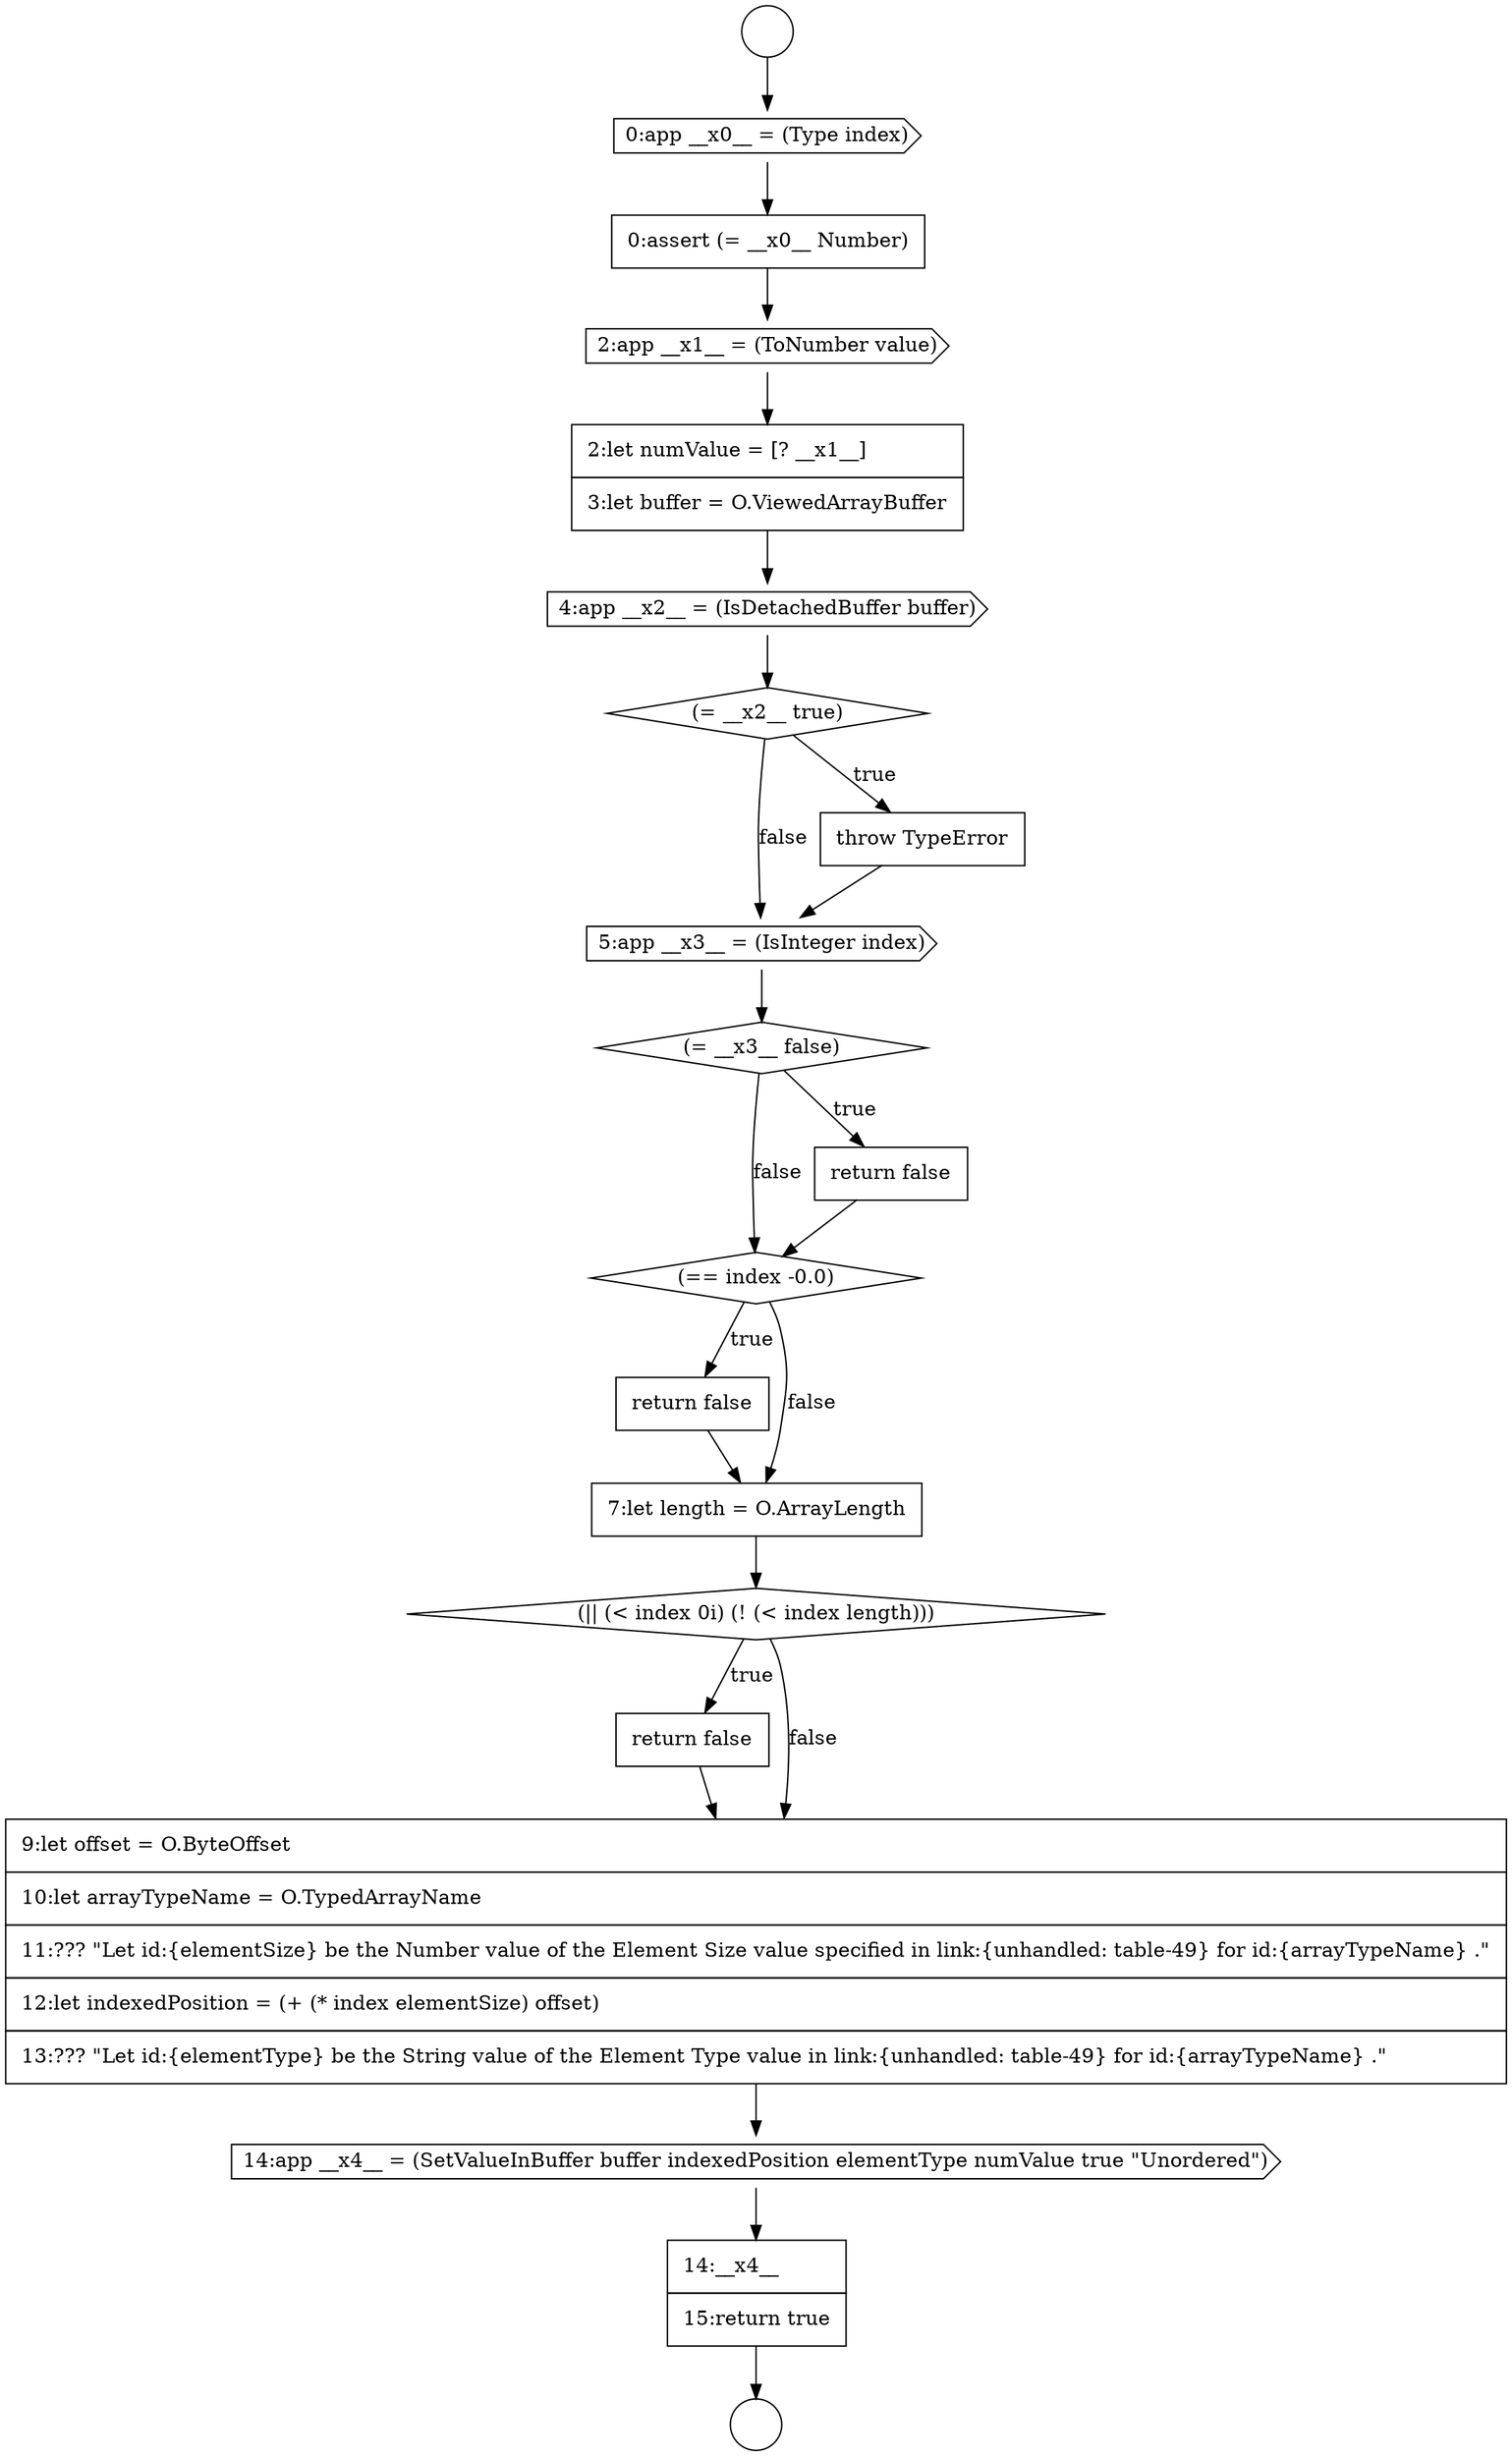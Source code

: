 digraph {
  node2574 [shape=none, margin=0, label=<<font color="black">
    <table border="0" cellborder="1" cellspacing="0" cellpadding="10">
      <tr><td align="left">return false</td></tr>
    </table>
  </font>> color="black" fillcolor="white" style=filled]
  node2565 [shape=cds, label=<<font color="black">2:app __x1__ = (ToNumber value)</font>> color="black" fillcolor="white" style=filled]
  node2577 [shape=none, margin=0, label=<<font color="black">
    <table border="0" cellborder="1" cellspacing="0" cellpadding="10">
      <tr><td align="left">return false</td></tr>
    </table>
  </font>> color="black" fillcolor="white" style=filled]
  node2561 [shape=circle label=" " color="black" fillcolor="white" style=filled]
  node2566 [shape=none, margin=0, label=<<font color="black">
    <table border="0" cellborder="1" cellspacing="0" cellpadding="10">
      <tr><td align="left">2:let numValue = [? __x1__]</td></tr>
      <tr><td align="left">3:let buffer = O.ViewedArrayBuffer</td></tr>
    </table>
  </font>> color="black" fillcolor="white" style=filled]
  node2570 [shape=cds, label=<<font color="black">5:app __x3__ = (IsInteger index)</font>> color="black" fillcolor="white" style=filled]
  node2568 [shape=diamond, label=<<font color="black">(= __x2__ true)</font>> color="black" fillcolor="white" style=filled]
  node2573 [shape=diamond, label=<<font color="black">(== index -0.0)</font>> color="black" fillcolor="white" style=filled]
  node2578 [shape=none, margin=0, label=<<font color="black">
    <table border="0" cellborder="1" cellspacing="0" cellpadding="10">
      <tr><td align="left">9:let offset = O.ByteOffset</td></tr>
      <tr><td align="left">10:let arrayTypeName = O.TypedArrayName</td></tr>
      <tr><td align="left">11:??? &quot;Let id:{elementSize} be the Number value of the Element Size value specified in link:{unhandled: table-49} for id:{arrayTypeName} .&quot;</td></tr>
      <tr><td align="left">12:let indexedPosition = (+ (* index elementSize) offset)</td></tr>
      <tr><td align="left">13:??? &quot;Let id:{elementType} be the String value of the Element Type value in link:{unhandled: table-49} for id:{arrayTypeName} .&quot;</td></tr>
    </table>
  </font>> color="black" fillcolor="white" style=filled]
  node2564 [shape=none, margin=0, label=<<font color="black">
    <table border="0" cellborder="1" cellspacing="0" cellpadding="10">
      <tr><td align="left">0:assert (= __x0__ Number)</td></tr>
    </table>
  </font>> color="black" fillcolor="white" style=filled]
  node2567 [shape=cds, label=<<font color="black">4:app __x2__ = (IsDetachedBuffer buffer)</font>> color="black" fillcolor="white" style=filled]
  node2569 [shape=none, margin=0, label=<<font color="black">
    <table border="0" cellborder="1" cellspacing="0" cellpadding="10">
      <tr><td align="left">throw TypeError</td></tr>
    </table>
  </font>> color="black" fillcolor="white" style=filled]
  node2579 [shape=cds, label=<<font color="black">14:app __x4__ = (SetValueInBuffer buffer indexedPosition elementType numValue true &quot;Unordered&quot;)</font>> color="black" fillcolor="white" style=filled]
  node2576 [shape=diamond, label=<<font color="black">(|| (&lt; index 0i) (! (&lt; index length)))</font>> color="black" fillcolor="white" style=filled]
  node2572 [shape=none, margin=0, label=<<font color="black">
    <table border="0" cellborder="1" cellspacing="0" cellpadding="10">
      <tr><td align="left">return false</td></tr>
    </table>
  </font>> color="black" fillcolor="white" style=filled]
  node2563 [shape=cds, label=<<font color="black">0:app __x0__ = (Type index)</font>> color="black" fillcolor="white" style=filled]
  node2580 [shape=none, margin=0, label=<<font color="black">
    <table border="0" cellborder="1" cellspacing="0" cellpadding="10">
      <tr><td align="left">14:__x4__</td></tr>
      <tr><td align="left">15:return true</td></tr>
    </table>
  </font>> color="black" fillcolor="white" style=filled]
  node2575 [shape=none, margin=0, label=<<font color="black">
    <table border="0" cellborder="1" cellspacing="0" cellpadding="10">
      <tr><td align="left">7:let length = O.ArrayLength</td></tr>
    </table>
  </font>> color="black" fillcolor="white" style=filled]
  node2562 [shape=circle label=" " color="black" fillcolor="white" style=filled]
  node2571 [shape=diamond, label=<<font color="black">(= __x3__ false)</font>> color="black" fillcolor="white" style=filled]
  node2567 -> node2568 [ color="black"]
  node2570 -> node2571 [ color="black"]
  node2568 -> node2569 [label=<<font color="black">true</font>> color="black"]
  node2568 -> node2570 [label=<<font color="black">false</font>> color="black"]
  node2576 -> node2577 [label=<<font color="black">true</font>> color="black"]
  node2576 -> node2578 [label=<<font color="black">false</font>> color="black"]
  node2577 -> node2578 [ color="black"]
  node2569 -> node2570 [ color="black"]
  node2564 -> node2565 [ color="black"]
  node2579 -> node2580 [ color="black"]
  node2566 -> node2567 [ color="black"]
  node2571 -> node2572 [label=<<font color="black">true</font>> color="black"]
  node2571 -> node2573 [label=<<font color="black">false</font>> color="black"]
  node2578 -> node2579 [ color="black"]
  node2580 -> node2562 [ color="black"]
  node2573 -> node2574 [label=<<font color="black">true</font>> color="black"]
  node2573 -> node2575 [label=<<font color="black">false</font>> color="black"]
  node2574 -> node2575 [ color="black"]
  node2565 -> node2566 [ color="black"]
  node2563 -> node2564 [ color="black"]
  node2561 -> node2563 [ color="black"]
  node2575 -> node2576 [ color="black"]
  node2572 -> node2573 [ color="black"]
}
